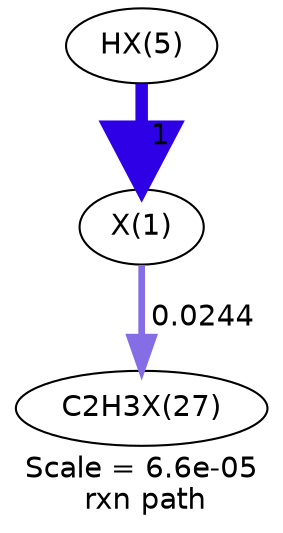 digraph reaction_paths {
center=1;
s44 -> s43[fontname="Helvetica", style="setlinewidth(6)", arrowsize=3, color="0.7, 1.5, 0.9"
, label=" 1"];
s43 -> s45[fontname="Helvetica", style="setlinewidth(3.2)", arrowsize=1.6, color="0.7, 0.524, 0.9"
, label=" 0.0244"];
s43 [ fontname="Helvetica", label="X(1)"];
s44 [ fontname="Helvetica", label="HX(5)"];
s45 [ fontname="Helvetica", label="C2H3X(27)"];
 label = "Scale = 6.6e-05\l rxn path";
 fontname = "Helvetica";
}
